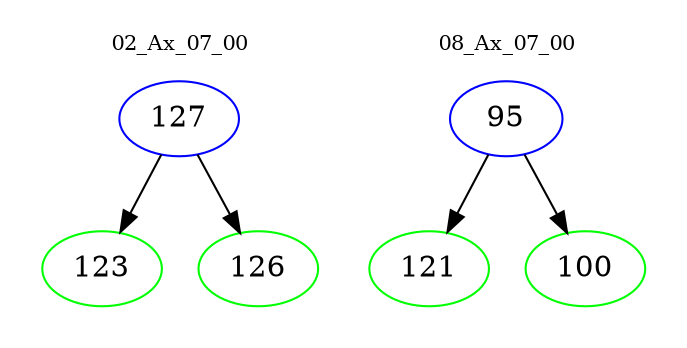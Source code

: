 digraph{
subgraph cluster_0 {
color = white
label = "02_Ax_07_00";
fontsize=10;
T0_127 [label="127", color="blue"]
T0_127 -> T0_123 [color="black"]
T0_123 [label="123", color="green"]
T0_127 -> T0_126 [color="black"]
T0_126 [label="126", color="green"]
}
subgraph cluster_1 {
color = white
label = "08_Ax_07_00";
fontsize=10;
T1_95 [label="95", color="blue"]
T1_95 -> T1_121 [color="black"]
T1_121 [label="121", color="green"]
T1_95 -> T1_100 [color="black"]
T1_100 [label="100", color="green"]
}
}
